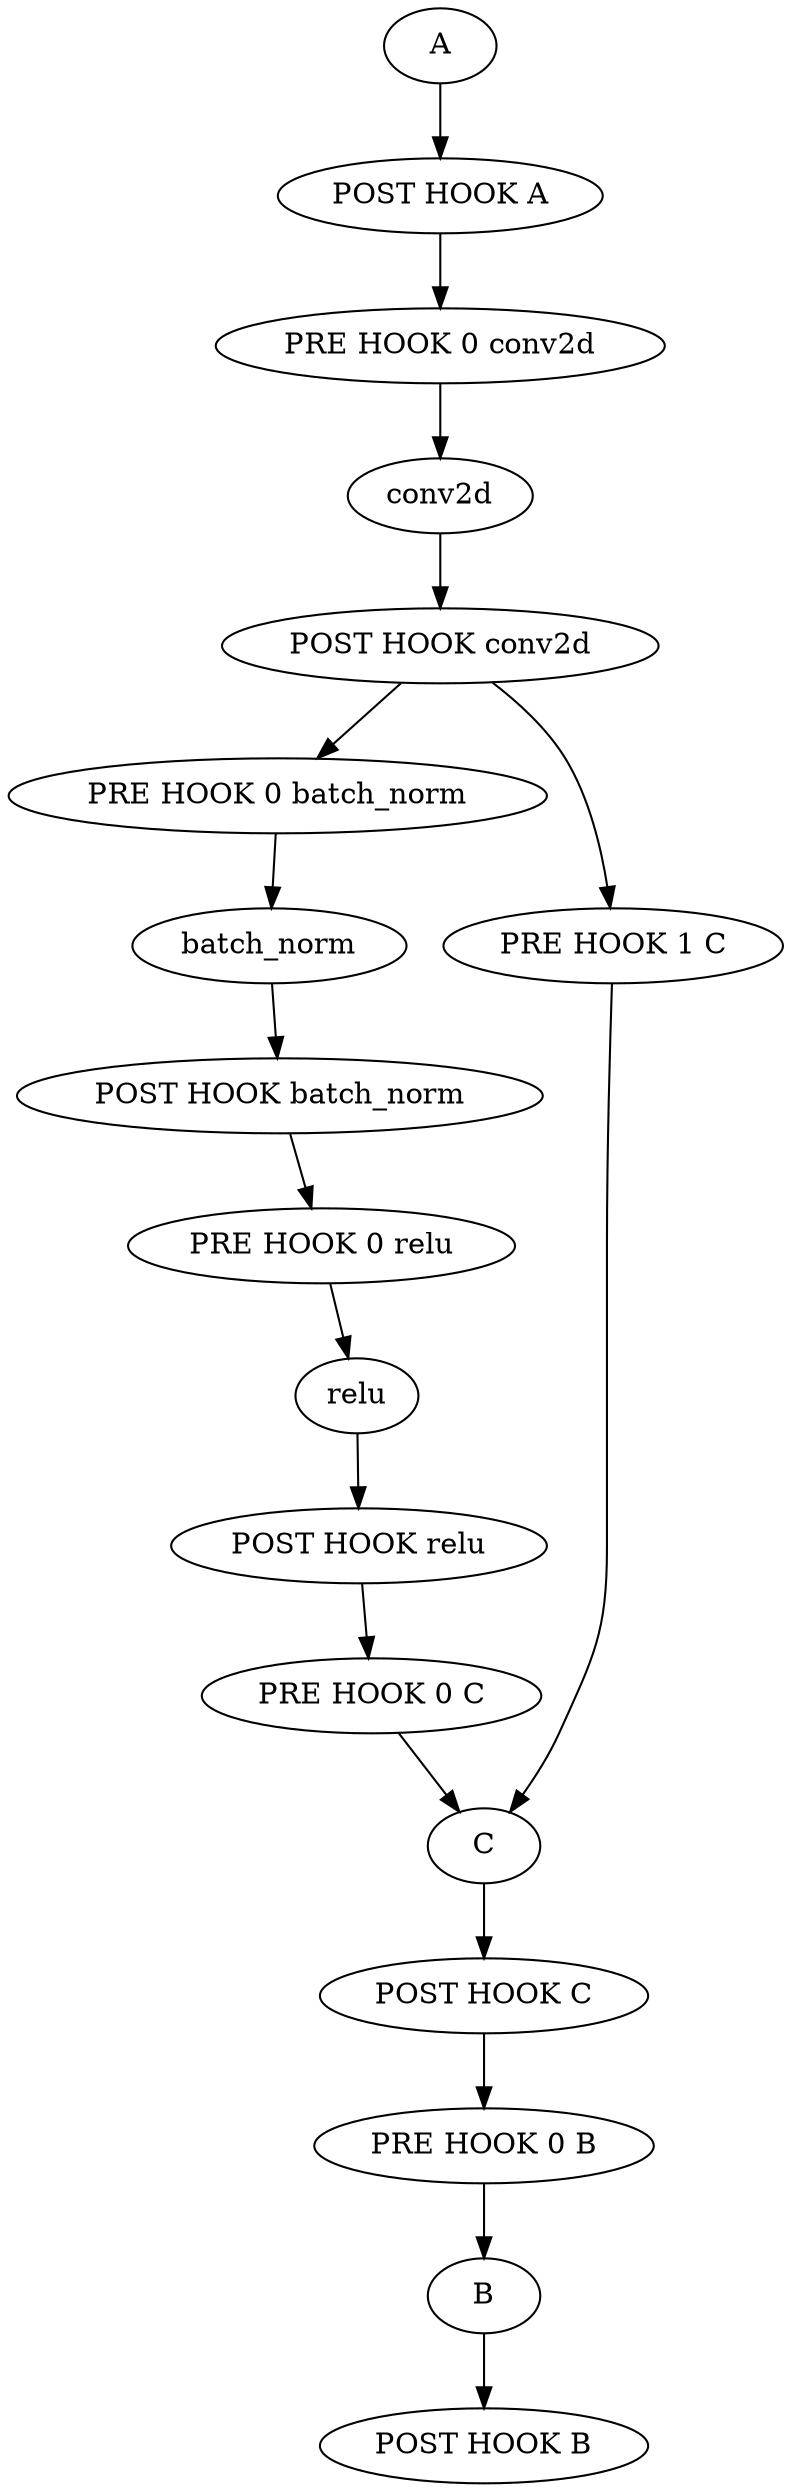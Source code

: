 strict digraph  {
conv2d [associated_ip_node_keys="{'POST HOOK conv2d', 'PRE HOOK 0 conv2d'}", node_type="InsertionPointGraphNodeType.OPERATOR", op_meta=None, regular_node_ref="{'op_exec_context': <nncf.dynamic_graph.graph.OperationExecutionContext object at 0x7fa45b239ed0>}"];
batch_norm [associated_ip_node_keys="{'POST HOOK batch_norm', 'PRE HOOK 0 batch_norm'}", node_type="InsertionPointGraphNodeType.OPERATOR", op_meta=None, regular_node_ref="{'op_exec_context': <nncf.dynamic_graph.graph.OperationExecutionContext object at 0x7fa45b244210>}"];
relu [associated_ip_node_keys="{'PRE HOOK 0 relu', 'POST HOOK relu'}", node_type="InsertionPointGraphNodeType.OPERATOR", op_meta=None, regular_node_ref="{'op_exec_context': <nncf.dynamic_graph.graph.OperationExecutionContext object at 0x7fa45b2444d0>}"];
A [associated_ip_node_keys="{'POST HOOK A'}", node_type="InsertionPointGraphNodeType.OPERATOR", op_meta=None, regular_node_ref="{'op_exec_context': <nncf.dynamic_graph.graph.OperationExecutionContext object at 0x7fa45b244790>}"];
B [associated_ip_node_keys="{'PRE HOOK 0 B', 'POST HOOK B'}", node_type="InsertionPointGraphNodeType.OPERATOR", op_meta=None, regular_node_ref="{'op_exec_context': <nncf.dynamic_graph.graph.OperationExecutionContext object at 0x7fa45b244a50>}"];
C [associated_ip_node_keys="{'POST HOOK C', 'PRE HOOK 0 C', 'PRE HOOK 1 C'}", node_type="InsertionPointGraphNodeType.OPERATOR", op_meta=None, regular_node_ref="{'op_exec_context': <nncf.dynamic_graph.graph.OperationExecutionContext object at 0x7fa45b244d10>}"];
"PRE HOOK 0 conv2d" [insertion_point_data="TargetType.OPERATOR_PRE_HOOK 0 /conv2d_0", node_type="InsertionPointGraphNodeType.INSERTION_POINT"];
"POST HOOK conv2d" [insertion_point_data="TargetType.OPERATOR_POST_HOOK /conv2d_0", node_type="InsertionPointGraphNodeType.INSERTION_POINT"];
"PRE HOOK 0 batch_norm" [insertion_point_data="TargetType.OPERATOR_PRE_HOOK 0 /batch_norm_0", node_type="InsertionPointGraphNodeType.INSERTION_POINT"];
"POST HOOK batch_norm" [insertion_point_data="TargetType.OPERATOR_POST_HOOK /batch_norm_0", node_type="InsertionPointGraphNodeType.INSERTION_POINT"];
"PRE HOOK 0 relu" [insertion_point_data="TargetType.OPERATOR_PRE_HOOK 0 /relu_0", node_type="InsertionPointGraphNodeType.INSERTION_POINT"];
"POST HOOK relu" [insertion_point_data="TargetType.OPERATOR_POST_HOOK /relu_0", node_type="InsertionPointGraphNodeType.INSERTION_POINT"];
"POST HOOK A" [insertion_point_data="TargetType.OPERATOR_POST_HOOK /A_0", node_type="InsertionPointGraphNodeType.INSERTION_POINT"];
"PRE HOOK 0 B" [insertion_point_data="TargetType.OPERATOR_PRE_HOOK 0 /B_0", node_type="InsertionPointGraphNodeType.INSERTION_POINT"];
"POST HOOK B" [insertion_point_data="TargetType.OPERATOR_POST_HOOK /B_0", node_type="InsertionPointGraphNodeType.INSERTION_POINT"];
"PRE HOOK 1 C" [insertion_point_data="TargetType.OPERATOR_PRE_HOOK 1 /C_0", node_type="InsertionPointGraphNodeType.INSERTION_POINT"];
"PRE HOOK 0 C" [insertion_point_data="TargetType.OPERATOR_PRE_HOOK 0 /C_0", node_type="InsertionPointGraphNodeType.INSERTION_POINT"];
"POST HOOK C" [insertion_point_data="TargetType.OPERATOR_POST_HOOK /C_0", node_type="InsertionPointGraphNodeType.INSERTION_POINT"];
conv2d -> "POST HOOK conv2d";
batch_norm -> "POST HOOK batch_norm";
relu -> "POST HOOK relu";
A -> "POST HOOK A";
B -> "POST HOOK B";
C -> "POST HOOK C";
"PRE HOOK 0 conv2d" -> conv2d;
"POST HOOK conv2d" -> "PRE HOOK 0 batch_norm";
"POST HOOK conv2d" -> "PRE HOOK 1 C";
"PRE HOOK 0 batch_norm" -> batch_norm;
"POST HOOK batch_norm" -> "PRE HOOK 0 relu";
"PRE HOOK 0 relu" -> relu;
"POST HOOK relu" -> "PRE HOOK 0 C";
"POST HOOK A" -> "PRE HOOK 0 conv2d";
"PRE HOOK 0 B" -> B;
"PRE HOOK 1 C" -> C;
"PRE HOOK 0 C" -> C;
"POST HOOK C" -> "PRE HOOK 0 B";
}
